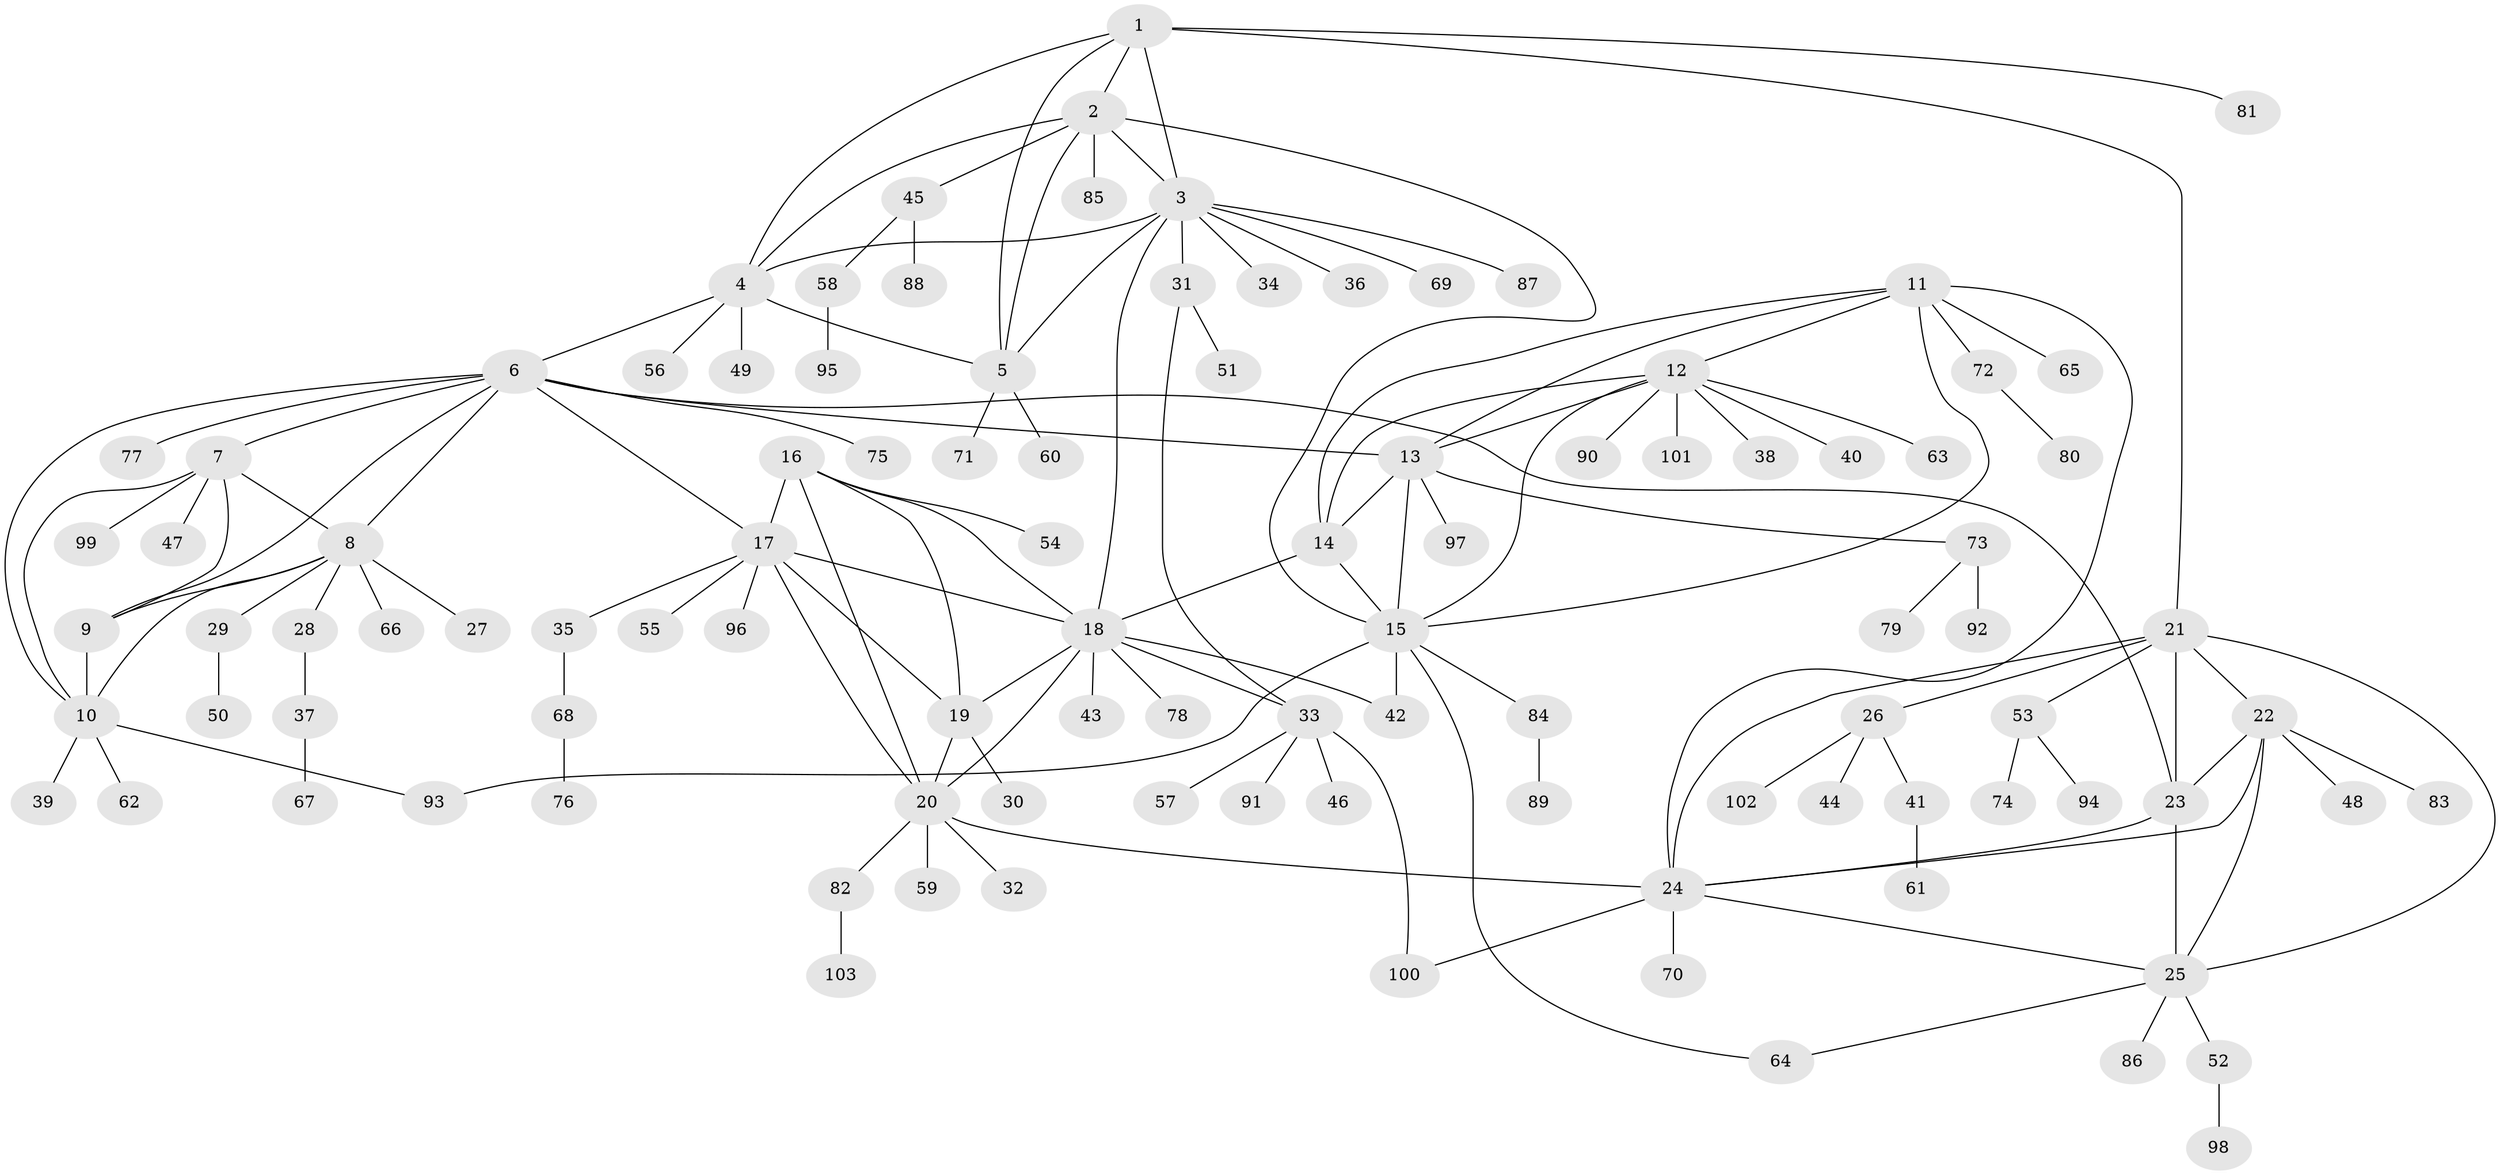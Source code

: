 // coarse degree distribution, {8: 0.05555555555555555, 6: 0.027777777777777776, 4: 0.027777777777777776, 9: 0.013888888888888888, 3: 0.013888888888888888, 12: 0.027777777777777776, 7: 0.013888888888888888, 10: 0.013888888888888888, 5: 0.013888888888888888, 1: 0.7222222222222222, 2: 0.06944444444444445}
// Generated by graph-tools (version 1.1) at 2025/58/03/04/25 21:58:40]
// undirected, 103 vertices, 143 edges
graph export_dot {
graph [start="1"]
  node [color=gray90,style=filled];
  1;
  2;
  3;
  4;
  5;
  6;
  7;
  8;
  9;
  10;
  11;
  12;
  13;
  14;
  15;
  16;
  17;
  18;
  19;
  20;
  21;
  22;
  23;
  24;
  25;
  26;
  27;
  28;
  29;
  30;
  31;
  32;
  33;
  34;
  35;
  36;
  37;
  38;
  39;
  40;
  41;
  42;
  43;
  44;
  45;
  46;
  47;
  48;
  49;
  50;
  51;
  52;
  53;
  54;
  55;
  56;
  57;
  58;
  59;
  60;
  61;
  62;
  63;
  64;
  65;
  66;
  67;
  68;
  69;
  70;
  71;
  72;
  73;
  74;
  75;
  76;
  77;
  78;
  79;
  80;
  81;
  82;
  83;
  84;
  85;
  86;
  87;
  88;
  89;
  90;
  91;
  92;
  93;
  94;
  95;
  96;
  97;
  98;
  99;
  100;
  101;
  102;
  103;
  1 -- 2;
  1 -- 3;
  1 -- 4;
  1 -- 5;
  1 -- 21;
  1 -- 81;
  2 -- 3;
  2 -- 4;
  2 -- 5;
  2 -- 15;
  2 -- 45;
  2 -- 85;
  3 -- 4;
  3 -- 5;
  3 -- 18;
  3 -- 31;
  3 -- 34;
  3 -- 36;
  3 -- 69;
  3 -- 87;
  4 -- 5;
  4 -- 6;
  4 -- 49;
  4 -- 56;
  5 -- 60;
  5 -- 71;
  6 -- 7;
  6 -- 8;
  6 -- 9;
  6 -- 10;
  6 -- 13;
  6 -- 17;
  6 -- 23;
  6 -- 75;
  6 -- 77;
  7 -- 8;
  7 -- 9;
  7 -- 10;
  7 -- 47;
  7 -- 99;
  8 -- 9;
  8 -- 10;
  8 -- 27;
  8 -- 28;
  8 -- 29;
  8 -- 66;
  9 -- 10;
  10 -- 39;
  10 -- 62;
  10 -- 93;
  11 -- 12;
  11 -- 13;
  11 -- 14;
  11 -- 15;
  11 -- 24;
  11 -- 65;
  11 -- 72;
  12 -- 13;
  12 -- 14;
  12 -- 15;
  12 -- 38;
  12 -- 40;
  12 -- 63;
  12 -- 90;
  12 -- 101;
  13 -- 14;
  13 -- 15;
  13 -- 73;
  13 -- 97;
  14 -- 15;
  14 -- 18;
  15 -- 42;
  15 -- 64;
  15 -- 84;
  15 -- 93;
  16 -- 17;
  16 -- 18;
  16 -- 19;
  16 -- 20;
  16 -- 54;
  17 -- 18;
  17 -- 19;
  17 -- 20;
  17 -- 35;
  17 -- 55;
  17 -- 96;
  18 -- 19;
  18 -- 20;
  18 -- 33;
  18 -- 42;
  18 -- 43;
  18 -- 78;
  19 -- 20;
  19 -- 30;
  20 -- 24;
  20 -- 32;
  20 -- 59;
  20 -- 82;
  21 -- 22;
  21 -- 23;
  21 -- 24;
  21 -- 25;
  21 -- 26;
  21 -- 53;
  22 -- 23;
  22 -- 24;
  22 -- 25;
  22 -- 48;
  22 -- 83;
  23 -- 24;
  23 -- 25;
  24 -- 25;
  24 -- 70;
  24 -- 100;
  25 -- 52;
  25 -- 64;
  25 -- 86;
  26 -- 41;
  26 -- 44;
  26 -- 102;
  28 -- 37;
  29 -- 50;
  31 -- 33;
  31 -- 51;
  33 -- 46;
  33 -- 57;
  33 -- 91;
  33 -- 100;
  35 -- 68;
  37 -- 67;
  41 -- 61;
  45 -- 58;
  45 -- 88;
  52 -- 98;
  53 -- 74;
  53 -- 94;
  58 -- 95;
  68 -- 76;
  72 -- 80;
  73 -- 79;
  73 -- 92;
  82 -- 103;
  84 -- 89;
}
